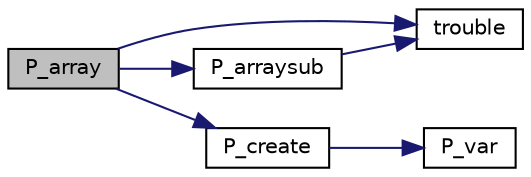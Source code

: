 digraph "P_array"
{
  edge [fontname="Helvetica",fontsize="10",labelfontname="Helvetica",labelfontsize="10"];
  node [fontname="Helvetica",fontsize="10",shape=record];
  rankdir="LR";
  Node194 [label="P_array",height=0.2,width=0.4,color="black", fillcolor="grey75", style="filled", fontcolor="black"];
  Node194 -> Node195 [color="midnightblue",fontsize="10",style="solid",fontname="Helvetica"];
  Node195 [label="trouble",height=0.2,width=0.4,color="black", fillcolor="white", style="filled",URL="$atlast_8c.html#a31238f4ca5fcda62013c70510f5fe7e1"];
  Node194 -> Node196 [color="midnightblue",fontsize="10",style="solid",fontname="Helvetica"];
  Node196 [label="P_create",height=0.2,width=0.4,color="black", fillcolor="white", style="filled",URL="$atlast_8c.html#ab2964bfbff488aa2bbb464de2a344bc9"];
  Node196 -> Node197 [color="midnightblue",fontsize="10",style="solid",fontname="Helvetica"];
  Node197 [label="P_var",height=0.2,width=0.4,color="black", fillcolor="white", style="filled",URL="$atlast_8c.html#ac18fface9a24bb2a8f9d833c36b420e2"];
  Node194 -> Node198 [color="midnightblue",fontsize="10",style="solid",fontname="Helvetica"];
  Node198 [label="P_arraysub",height=0.2,width=0.4,color="black", fillcolor="white", style="filled",URL="$atlast_8c.html#ad98e2f4f5f609e362cc6a304d5af973d"];
  Node198 -> Node195 [color="midnightblue",fontsize="10",style="solid",fontname="Helvetica"];
}
